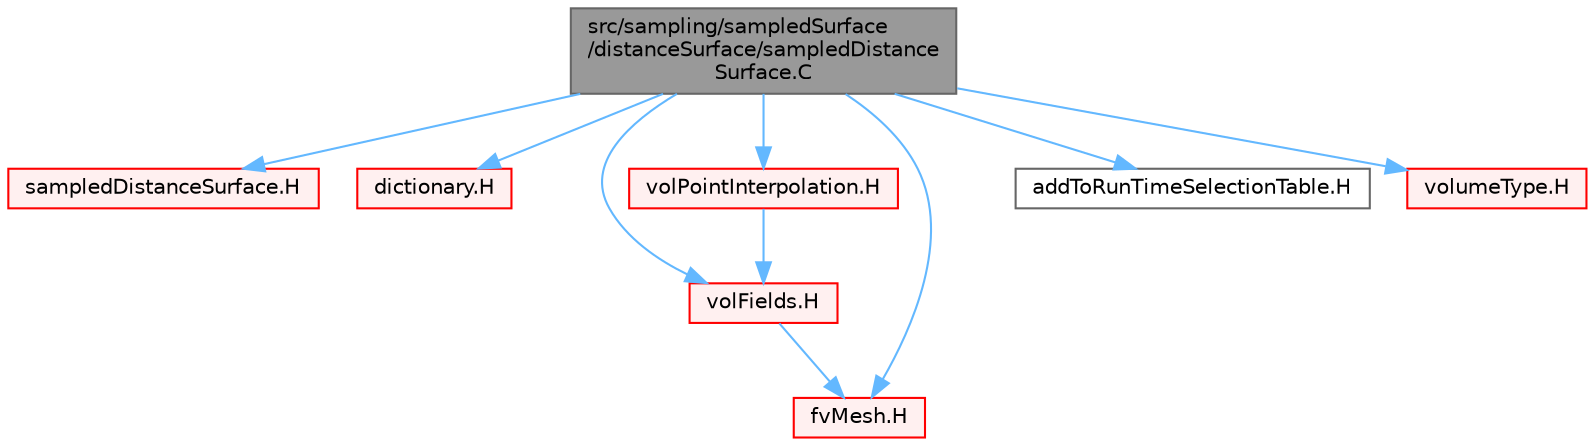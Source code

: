 digraph "src/sampling/sampledSurface/distanceSurface/sampledDistanceSurface.C"
{
 // LATEX_PDF_SIZE
  bgcolor="transparent";
  edge [fontname=Helvetica,fontsize=10,labelfontname=Helvetica,labelfontsize=10];
  node [fontname=Helvetica,fontsize=10,shape=box,height=0.2,width=0.4];
  Node1 [id="Node000001",label="src/sampling/sampledSurface\l/distanceSurface/sampledDistance\lSurface.C",height=0.2,width=0.4,color="gray40", fillcolor="grey60", style="filled", fontcolor="black",tooltip=" "];
  Node1 -> Node2 [id="edge1_Node000001_Node000002",color="steelblue1",style="solid",tooltip=" "];
  Node2 [id="Node000002",label="sampledDistanceSurface.H",height=0.2,width=0.4,color="red", fillcolor="#FFF0F0", style="filled",URL="$sampledDistanceSurface_8H.html",tooltip=" "];
  Node1 -> Node303 [id="edge2_Node000001_Node000303",color="steelblue1",style="solid",tooltip=" "];
  Node303 [id="Node000303",label="dictionary.H",height=0.2,width=0.4,color="red", fillcolor="#FFF0F0", style="filled",URL="$dictionary_8H.html",tooltip=" "];
  Node1 -> Node433 [id="edge3_Node000001_Node000433",color="steelblue1",style="solid",tooltip=" "];
  Node433 [id="Node000433",label="volFields.H",height=0.2,width=0.4,color="red", fillcolor="#FFF0F0", style="filled",URL="$volFields_8H.html",tooltip=" "];
  Node433 -> Node288 [id="edge4_Node000433_Node000288",color="steelblue1",style="solid",tooltip=" "];
  Node288 [id="Node000288",label="fvMesh.H",height=0.2,width=0.4,color="red", fillcolor="#FFF0F0", style="filled",URL="$fvMesh_8H.html",tooltip=" "];
  Node1 -> Node440 [id="edge5_Node000001_Node000440",color="steelblue1",style="solid",tooltip=" "];
  Node440 [id="Node000440",label="volPointInterpolation.H",height=0.2,width=0.4,color="red", fillcolor="#FFF0F0", style="filled",URL="$volPointInterpolation_8H.html",tooltip=" "];
  Node440 -> Node433 [id="edge6_Node000440_Node000433",color="steelblue1",style="solid",tooltip=" "];
  Node1 -> Node441 [id="edge7_Node000001_Node000441",color="steelblue1",style="solid",tooltip=" "];
  Node441 [id="Node000441",label="addToRunTimeSelectionTable.H",height=0.2,width=0.4,color="grey40", fillcolor="white", style="filled",URL="$addToRunTimeSelectionTable_8H.html",tooltip="Macros for easy insertion into run-time selection tables."];
  Node1 -> Node288 [id="edge8_Node000001_Node000288",color="steelblue1",style="solid",tooltip=" "];
  Node1 -> Node415 [id="edge9_Node000001_Node000415",color="steelblue1",style="solid",tooltip=" "];
  Node415 [id="Node000415",label="volumeType.H",height=0.2,width=0.4,color="red", fillcolor="#FFF0F0", style="filled",URL="$volumeType_8H.html",tooltip=" "];
}
